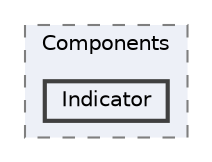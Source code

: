 digraph "Web/Modules/EleWise.ELMA.KPI.Web/Components/Indicator"
{
 // LATEX_PDF_SIZE
  bgcolor="transparent";
  edge [fontname=Helvetica,fontsize=10,labelfontname=Helvetica,labelfontsize=10];
  node [fontname=Helvetica,fontsize=10,shape=box,height=0.2,width=0.4];
  compound=true
  subgraph clusterdir_536987b862abd184e6df0acc25cea9ff {
    graph [ bgcolor="#edf0f7", pencolor="grey50", label="Components", fontname=Helvetica,fontsize=10 style="filled,dashed", URL="dir_536987b862abd184e6df0acc25cea9ff.html",tooltip=""]
  dir_1bdf33d513692c7d47cb2fef59ed6705 [label="Indicator", fillcolor="#edf0f7", color="grey25", style="filled,bold", URL="dir_1bdf33d513692c7d47cb2fef59ed6705.html",tooltip=""];
  }
}
